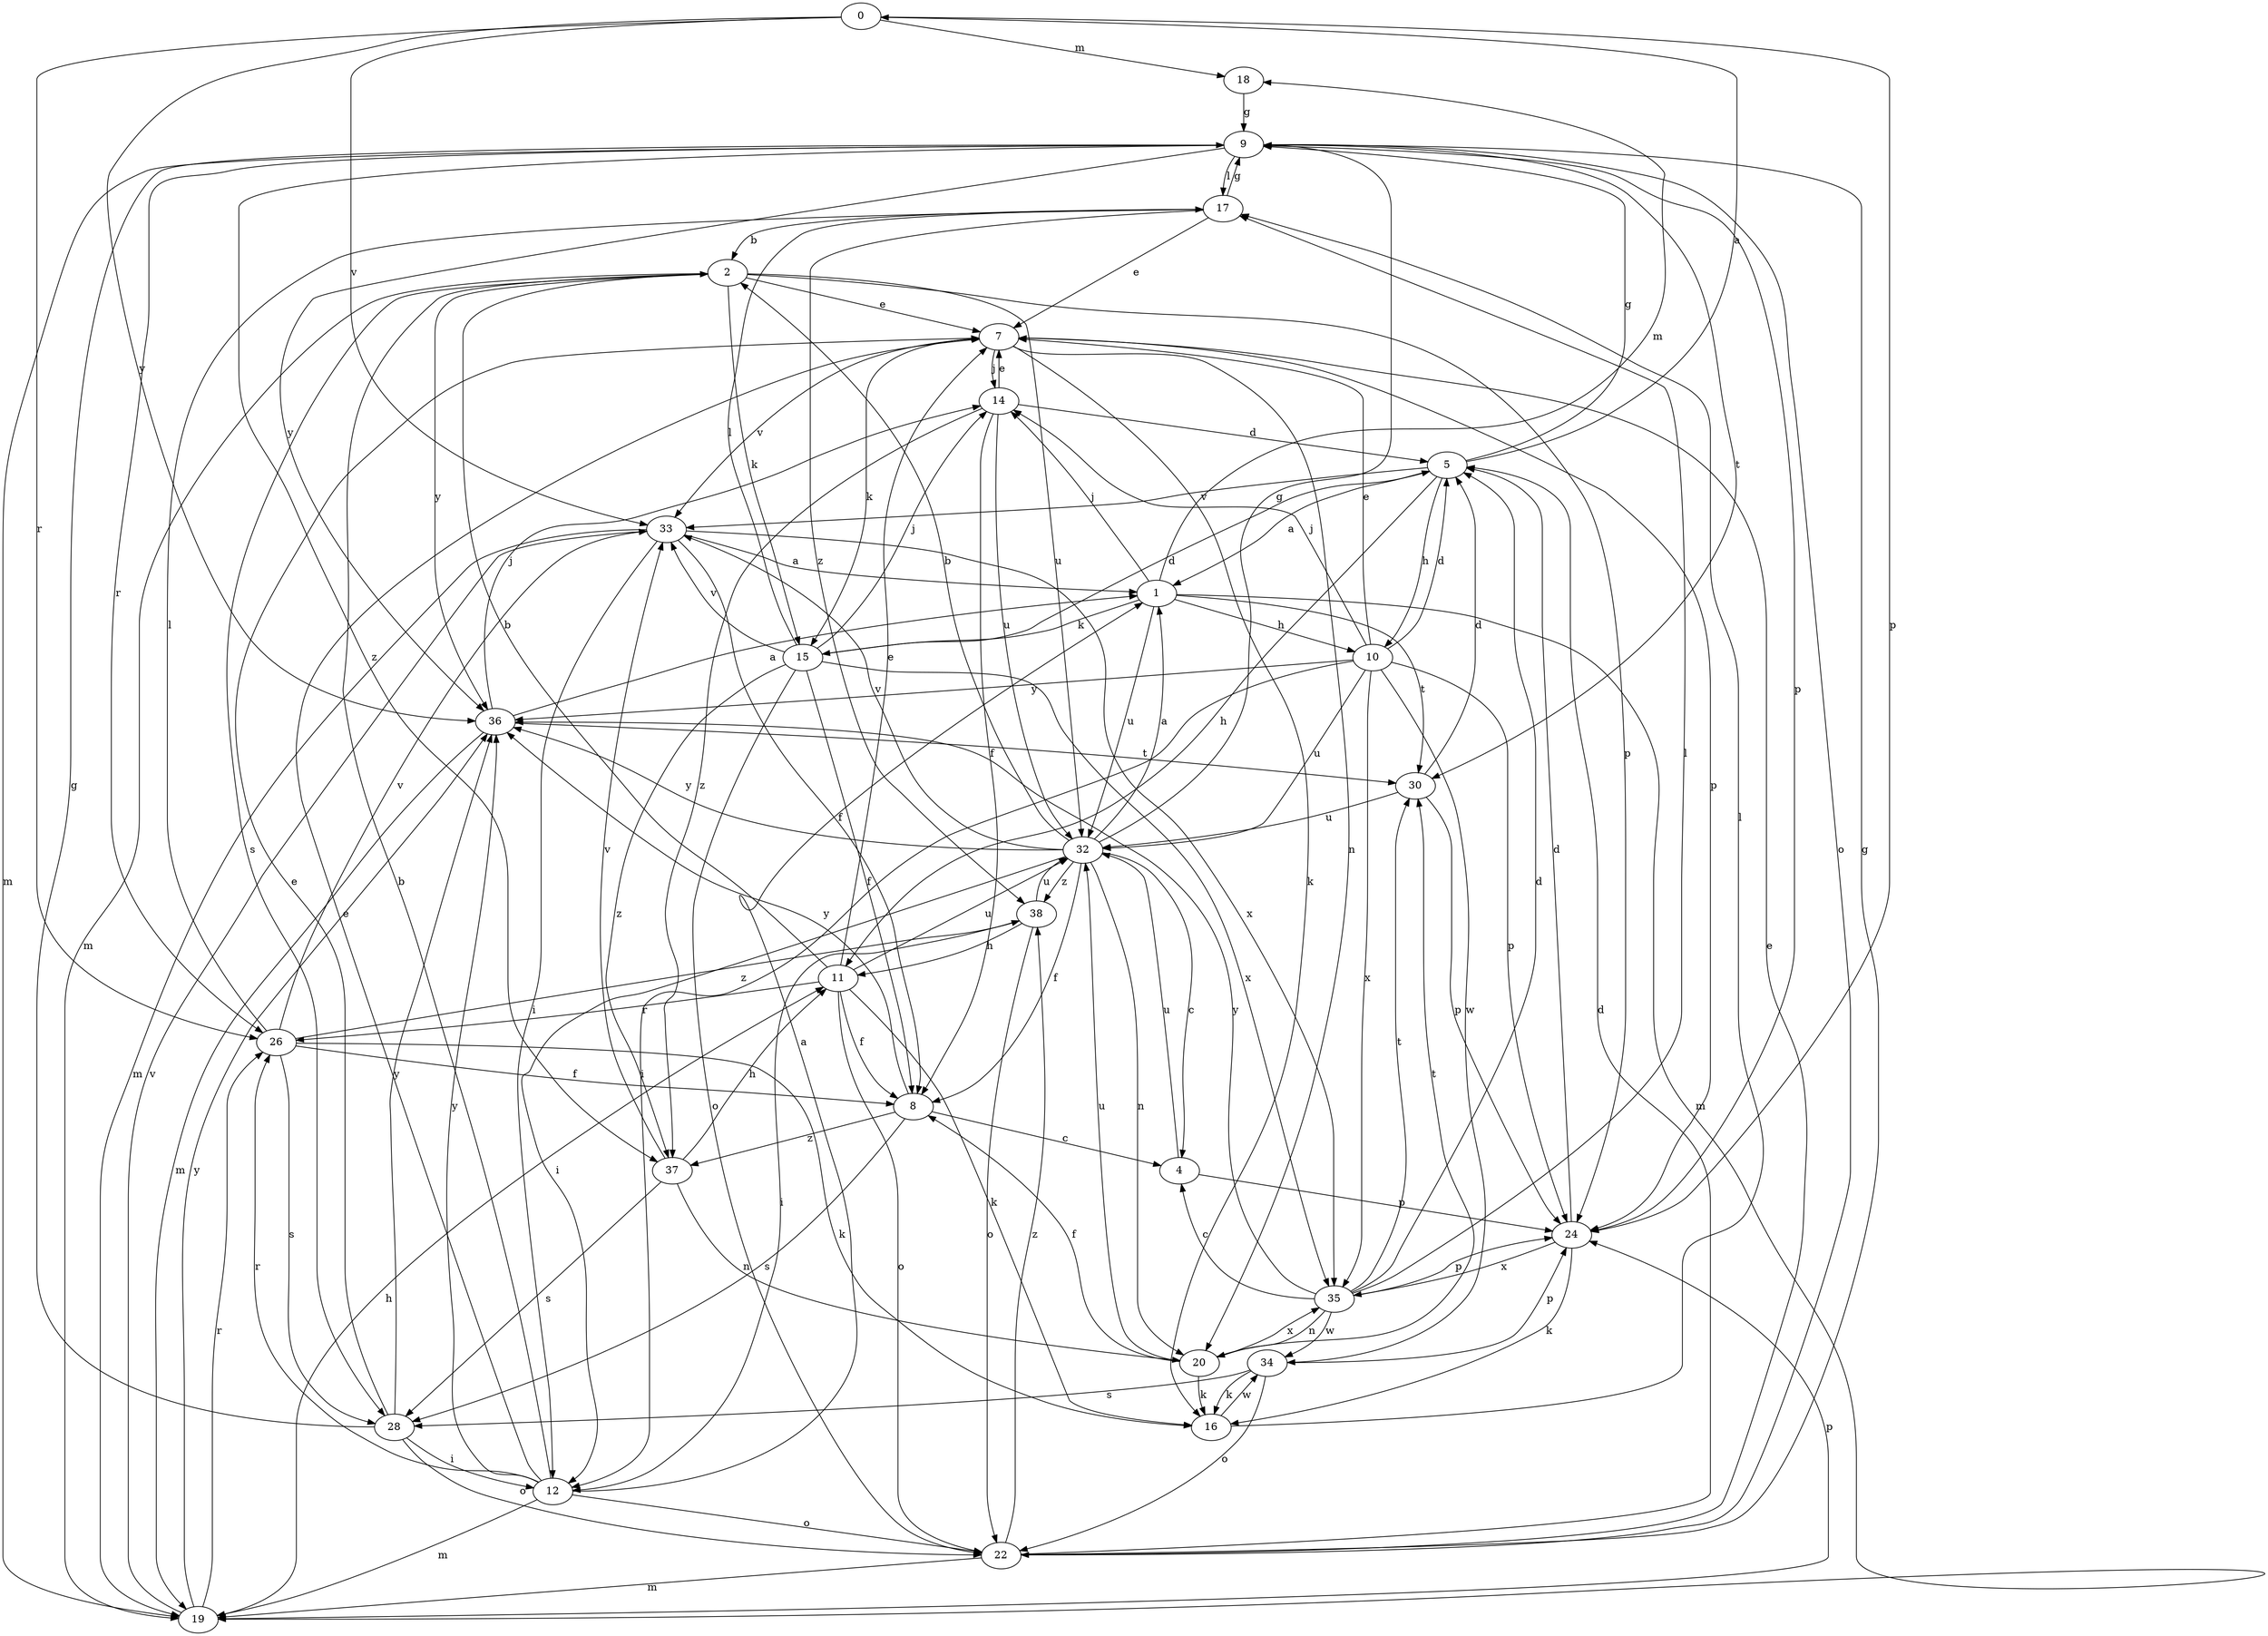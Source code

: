 strict digraph  {
0;
1;
2;
4;
5;
7;
8;
9;
10;
11;
12;
14;
15;
16;
17;
18;
19;
20;
22;
24;
26;
28;
30;
32;
33;
34;
35;
36;
37;
38;
0 -> 18  [label=m];
0 -> 24  [label=p];
0 -> 26  [label=r];
0 -> 33  [label=v];
0 -> 36  [label=y];
1 -> 10  [label=h];
1 -> 14  [label=j];
1 -> 15  [label=k];
1 -> 18  [label=m];
1 -> 19  [label=m];
1 -> 30  [label=t];
1 -> 32  [label=u];
2 -> 7  [label=e];
2 -> 15  [label=k];
2 -> 19  [label=m];
2 -> 24  [label=p];
2 -> 28  [label=s];
2 -> 32  [label=u];
2 -> 36  [label=y];
4 -> 24  [label=p];
4 -> 32  [label=u];
5 -> 0  [label=a];
5 -> 1  [label=a];
5 -> 9  [label=g];
5 -> 10  [label=h];
5 -> 11  [label=h];
5 -> 33  [label=v];
7 -> 14  [label=j];
7 -> 15  [label=k];
7 -> 16  [label=k];
7 -> 20  [label=n];
7 -> 24  [label=p];
7 -> 33  [label=v];
8 -> 4  [label=c];
8 -> 28  [label=s];
8 -> 36  [label=y];
8 -> 37  [label=z];
9 -> 17  [label=l];
9 -> 19  [label=m];
9 -> 22  [label=o];
9 -> 24  [label=p];
9 -> 26  [label=r];
9 -> 30  [label=t];
9 -> 36  [label=y];
9 -> 37  [label=z];
10 -> 5  [label=d];
10 -> 7  [label=e];
10 -> 12  [label=i];
10 -> 14  [label=j];
10 -> 24  [label=p];
10 -> 32  [label=u];
10 -> 34  [label=w];
10 -> 35  [label=x];
10 -> 36  [label=y];
11 -> 2  [label=b];
11 -> 7  [label=e];
11 -> 8  [label=f];
11 -> 16  [label=k];
11 -> 22  [label=o];
11 -> 26  [label=r];
11 -> 32  [label=u];
12 -> 1  [label=a];
12 -> 2  [label=b];
12 -> 7  [label=e];
12 -> 19  [label=m];
12 -> 22  [label=o];
12 -> 26  [label=r];
12 -> 36  [label=y];
14 -> 5  [label=d];
14 -> 7  [label=e];
14 -> 8  [label=f];
14 -> 32  [label=u];
14 -> 37  [label=z];
15 -> 5  [label=d];
15 -> 8  [label=f];
15 -> 14  [label=j];
15 -> 17  [label=l];
15 -> 22  [label=o];
15 -> 33  [label=v];
15 -> 35  [label=x];
15 -> 37  [label=z];
16 -> 17  [label=l];
16 -> 34  [label=w];
17 -> 2  [label=b];
17 -> 7  [label=e];
17 -> 9  [label=g];
17 -> 38  [label=z];
18 -> 9  [label=g];
19 -> 11  [label=h];
19 -> 24  [label=p];
19 -> 26  [label=r];
19 -> 33  [label=v];
19 -> 36  [label=y];
20 -> 8  [label=f];
20 -> 16  [label=k];
20 -> 30  [label=t];
20 -> 32  [label=u];
20 -> 35  [label=x];
22 -> 5  [label=d];
22 -> 7  [label=e];
22 -> 9  [label=g];
22 -> 19  [label=m];
22 -> 38  [label=z];
24 -> 5  [label=d];
24 -> 16  [label=k];
24 -> 35  [label=x];
26 -> 8  [label=f];
26 -> 16  [label=k];
26 -> 17  [label=l];
26 -> 28  [label=s];
26 -> 33  [label=v];
26 -> 38  [label=z];
28 -> 7  [label=e];
28 -> 9  [label=g];
28 -> 12  [label=i];
28 -> 22  [label=o];
28 -> 36  [label=y];
30 -> 5  [label=d];
30 -> 24  [label=p];
30 -> 32  [label=u];
32 -> 1  [label=a];
32 -> 2  [label=b];
32 -> 4  [label=c];
32 -> 8  [label=f];
32 -> 9  [label=g];
32 -> 12  [label=i];
32 -> 20  [label=n];
32 -> 33  [label=v];
32 -> 36  [label=y];
32 -> 38  [label=z];
33 -> 1  [label=a];
33 -> 8  [label=f];
33 -> 12  [label=i];
33 -> 19  [label=m];
33 -> 35  [label=x];
34 -> 16  [label=k];
34 -> 22  [label=o];
34 -> 24  [label=p];
34 -> 28  [label=s];
35 -> 4  [label=c];
35 -> 5  [label=d];
35 -> 17  [label=l];
35 -> 20  [label=n];
35 -> 24  [label=p];
35 -> 30  [label=t];
35 -> 34  [label=w];
35 -> 36  [label=y];
36 -> 1  [label=a];
36 -> 14  [label=j];
36 -> 19  [label=m];
36 -> 30  [label=t];
37 -> 11  [label=h];
37 -> 20  [label=n];
37 -> 28  [label=s];
37 -> 33  [label=v];
38 -> 11  [label=h];
38 -> 12  [label=i];
38 -> 22  [label=o];
38 -> 32  [label=u];
}
